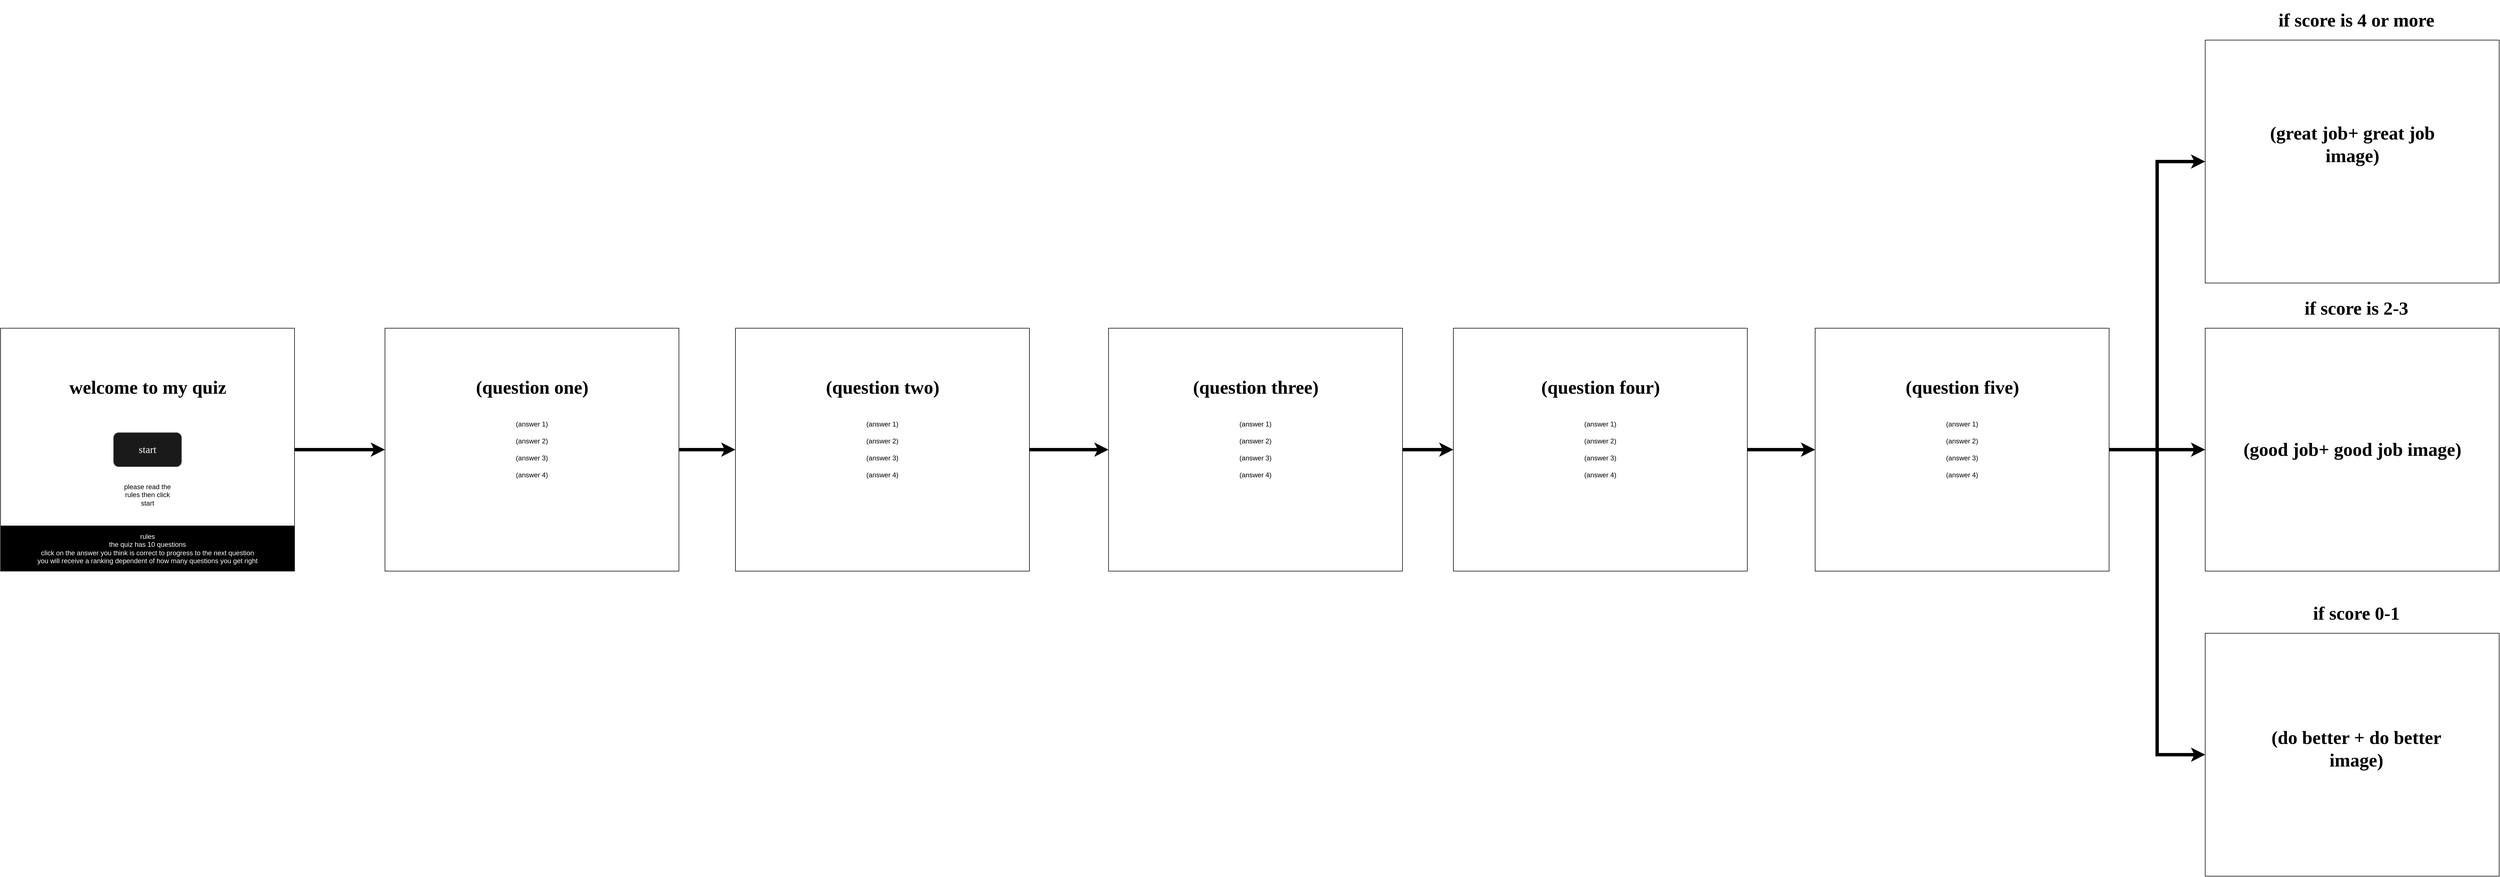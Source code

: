 <mxfile version="21.6.7" type="device">
  <diagram name="Page-1" id="_5hRPUh7dTPgiblnxhnI">
    <mxGraphModel dx="5630" dy="4727" grid="1" gridSize="10" guides="1" tooltips="1" connect="1" arrows="1" fold="1" page="1" pageScale="1" pageWidth="850" pageHeight="1100" math="0" shadow="0">
      <root>
        <mxCell id="0" />
        <mxCell id="1" parent="0" />
        <mxCell id="FopRAKARb_g4g3PPFZj7-8" style="edgeStyle=orthogonalEdgeStyle;rounded=0;orthogonalLoop=1;jettySize=auto;html=1;exitX=1;exitY=0.5;exitDx=0;exitDy=0;entryX=0;entryY=0.5;entryDx=0;entryDy=0;strokeWidth=6;" edge="1" parent="1" source="FopRAKARb_g4g3PPFZj7-1" target="FopRAKARb_g4g3PPFZj7-7">
          <mxGeometry relative="1" as="geometry" />
        </mxCell>
        <mxCell id="FopRAKARb_g4g3PPFZj7-1" value="" style="rounded=0;whiteSpace=wrap;html=1;movable=1;resizable=1;rotatable=1;deletable=1;editable=1;locked=0;connectable=1;fillColor=default;strokeColor=#000000;glass=0;" vertex="1" parent="1">
          <mxGeometry x="-790" y="-830" width="520" height="430" as="geometry" />
        </mxCell>
        <mxCell id="FopRAKARb_g4g3PPFZj7-2" value="&lt;h1&gt;&lt;font face=&quot;Verdana&quot; style=&quot;font-size: 33px;&quot;&gt;welcome to my quiz&lt;/font&gt;&lt;/h1&gt;" style="text;html=1;strokeColor=none;fillColor=none;align=center;verticalAlign=middle;whiteSpace=wrap;rounded=0;" vertex="1" parent="1">
          <mxGeometry x="-727.5" y="-740" width="395" height="30" as="geometry" />
        </mxCell>
        <mxCell id="FopRAKARb_g4g3PPFZj7-4" value="&lt;font face=&quot;Verdana&quot; color=&quot;#ffffff&quot;&gt;&lt;span style=&quot;font-size: 18px;&quot;&gt;start&lt;/span&gt;&lt;/font&gt;" style="rounded=1;whiteSpace=wrap;html=1;fillColor=#1A1A1A;strokeColor=#4D4D4D;movable=1;resizable=1;rotatable=1;deletable=1;editable=1;locked=0;connectable=1;" vertex="1" parent="1">
          <mxGeometry x="-590" y="-645" width="120" height="60" as="geometry" />
        </mxCell>
        <mxCell id="FopRAKARb_g4g3PPFZj7-5" value="please read the rules then click start" style="text;html=1;strokeColor=none;fillColor=none;align=center;verticalAlign=middle;whiteSpace=wrap;rounded=0;" vertex="1" parent="1">
          <mxGeometry x="-575" y="-550" width="90" height="30" as="geometry" />
        </mxCell>
        <mxCell id="FopRAKARb_g4g3PPFZj7-6" value="&lt;font color=&quot;#ffffff&quot;&gt;rules&lt;br&gt;the quiz has 10 questions&lt;br&gt;click on the answer you think is correct to progress to the next question&lt;br&gt;you will receive a ranking dependent of how many questions you get right&lt;br&gt;&lt;/font&gt;" style="rounded=0;whiteSpace=wrap;html=1;fillColor=#000000;" vertex="1" parent="1">
          <mxGeometry x="-790" y="-480" width="520" height="80" as="geometry" />
        </mxCell>
        <mxCell id="FopRAKARb_g4g3PPFZj7-62" style="edgeStyle=orthogonalEdgeStyle;rounded=0;orthogonalLoop=1;jettySize=auto;html=1;entryX=0;entryY=0.5;entryDx=0;entryDy=0;strokeWidth=6;" edge="1" parent="1" source="FopRAKARb_g4g3PPFZj7-7" target="FopRAKARb_g4g3PPFZj7-38">
          <mxGeometry relative="1" as="geometry" />
        </mxCell>
        <mxCell id="FopRAKARb_g4g3PPFZj7-7" value="" style="rounded=0;whiteSpace=wrap;html=1;movable=1;resizable=1;rotatable=1;deletable=1;editable=1;locked=0;connectable=1;fillColor=default;strokeColor=#000000;glass=0;" vertex="1" parent="1">
          <mxGeometry x="-110" y="-830" width="520" height="430" as="geometry" />
        </mxCell>
        <mxCell id="FopRAKARb_g4g3PPFZj7-9" value="&lt;h1&gt;&lt;font face=&quot;Verdana&quot; style=&quot;font-size: 33px;&quot;&gt;(question one)&lt;/font&gt;&lt;/h1&gt;" style="text;html=1;strokeColor=none;fillColor=none;align=center;verticalAlign=middle;whiteSpace=wrap;rounded=0;" vertex="1" parent="1">
          <mxGeometry x="-47.5" y="-740" width="395" height="30" as="geometry" />
        </mxCell>
        <mxCell id="FopRAKARb_g4g3PPFZj7-10" value="(answer 1)" style="text;html=1;strokeColor=none;fillColor=none;align=center;verticalAlign=middle;whiteSpace=wrap;rounded=0;" vertex="1" parent="1">
          <mxGeometry x="120" y="-675" width="60" height="30" as="geometry" />
        </mxCell>
        <mxCell id="FopRAKARb_g4g3PPFZj7-11" value="(answer 2)" style="text;html=1;strokeColor=none;fillColor=none;align=center;verticalAlign=middle;whiteSpace=wrap;rounded=0;" vertex="1" parent="1">
          <mxGeometry x="120" y="-645" width="60" height="30" as="geometry" />
        </mxCell>
        <mxCell id="FopRAKARb_g4g3PPFZj7-12" value="(answer 3)" style="text;html=1;strokeColor=none;fillColor=none;align=center;verticalAlign=middle;whiteSpace=wrap;rounded=0;" vertex="1" parent="1">
          <mxGeometry x="120" y="-615" width="60" height="30" as="geometry" />
        </mxCell>
        <mxCell id="FopRAKARb_g4g3PPFZj7-13" value="(answer 4)" style="text;html=1;strokeColor=none;fillColor=none;align=center;verticalAlign=middle;whiteSpace=wrap;rounded=0;" vertex="1" parent="1">
          <mxGeometry x="120" y="-585" width="60" height="30" as="geometry" />
        </mxCell>
        <mxCell id="FopRAKARb_g4g3PPFZj7-63" style="edgeStyle=orthogonalEdgeStyle;rounded=0;orthogonalLoop=1;jettySize=auto;html=1;strokeWidth=6;" edge="1" parent="1" source="FopRAKARb_g4g3PPFZj7-38" target="FopRAKARb_g4g3PPFZj7-44">
          <mxGeometry relative="1" as="geometry" />
        </mxCell>
        <mxCell id="FopRAKARb_g4g3PPFZj7-38" value="" style="rounded=0;whiteSpace=wrap;html=1;movable=1;resizable=1;rotatable=1;deletable=1;editable=1;locked=0;connectable=1;fillColor=default;strokeColor=#000000;glass=0;" vertex="1" parent="1">
          <mxGeometry x="510" y="-830" width="520" height="430" as="geometry" />
        </mxCell>
        <mxCell id="FopRAKARb_g4g3PPFZj7-39" value="&lt;h1&gt;&lt;font face=&quot;Verdana&quot; style=&quot;font-size: 33px;&quot;&gt;(question two)&lt;/font&gt;&lt;/h1&gt;" style="text;html=1;strokeColor=none;fillColor=none;align=center;verticalAlign=middle;whiteSpace=wrap;rounded=0;" vertex="1" parent="1">
          <mxGeometry x="572.5" y="-740" width="395" height="30" as="geometry" />
        </mxCell>
        <mxCell id="FopRAKARb_g4g3PPFZj7-40" value="(answer 1)" style="text;html=1;strokeColor=none;fillColor=none;align=center;verticalAlign=middle;whiteSpace=wrap;rounded=0;" vertex="1" parent="1">
          <mxGeometry x="740" y="-675" width="60" height="30" as="geometry" />
        </mxCell>
        <mxCell id="FopRAKARb_g4g3PPFZj7-41" value="(answer 2)" style="text;html=1;strokeColor=none;fillColor=none;align=center;verticalAlign=middle;whiteSpace=wrap;rounded=0;" vertex="1" parent="1">
          <mxGeometry x="740" y="-645" width="60" height="30" as="geometry" />
        </mxCell>
        <mxCell id="FopRAKARb_g4g3PPFZj7-42" value="(answer 3)" style="text;html=1;strokeColor=none;fillColor=none;align=center;verticalAlign=middle;whiteSpace=wrap;rounded=0;" vertex="1" parent="1">
          <mxGeometry x="740" y="-615" width="60" height="30" as="geometry" />
        </mxCell>
        <mxCell id="FopRAKARb_g4g3PPFZj7-43" value="(answer 4)" style="text;html=1;strokeColor=none;fillColor=none;align=center;verticalAlign=middle;whiteSpace=wrap;rounded=0;" vertex="1" parent="1">
          <mxGeometry x="740" y="-585" width="60" height="30" as="geometry" />
        </mxCell>
        <mxCell id="FopRAKARb_g4g3PPFZj7-64" style="edgeStyle=orthogonalEdgeStyle;rounded=0;orthogonalLoop=1;jettySize=auto;html=1;strokeWidth=6;" edge="1" parent="1" source="FopRAKARb_g4g3PPFZj7-44" target="FopRAKARb_g4g3PPFZj7-50">
          <mxGeometry relative="1" as="geometry" />
        </mxCell>
        <mxCell id="FopRAKARb_g4g3PPFZj7-44" value="" style="rounded=0;whiteSpace=wrap;html=1;movable=1;resizable=1;rotatable=1;deletable=1;editable=1;locked=0;connectable=1;fillColor=default;strokeColor=#000000;glass=0;" vertex="1" parent="1">
          <mxGeometry x="1170" y="-830" width="520" height="430" as="geometry" />
        </mxCell>
        <mxCell id="FopRAKARb_g4g3PPFZj7-45" value="&lt;h1&gt;&lt;font face=&quot;Verdana&quot; style=&quot;font-size: 33px;&quot;&gt;(question three)&lt;/font&gt;&lt;/h1&gt;" style="text;html=1;strokeColor=none;fillColor=none;align=center;verticalAlign=middle;whiteSpace=wrap;rounded=0;" vertex="1" parent="1">
          <mxGeometry x="1232.5" y="-740" width="395" height="30" as="geometry" />
        </mxCell>
        <mxCell id="FopRAKARb_g4g3PPFZj7-46" value="(answer 1)" style="text;html=1;strokeColor=none;fillColor=none;align=center;verticalAlign=middle;whiteSpace=wrap;rounded=0;" vertex="1" parent="1">
          <mxGeometry x="1400" y="-675" width="60" height="30" as="geometry" />
        </mxCell>
        <mxCell id="FopRAKARb_g4g3PPFZj7-47" value="(answer 2)" style="text;html=1;strokeColor=none;fillColor=none;align=center;verticalAlign=middle;whiteSpace=wrap;rounded=0;" vertex="1" parent="1">
          <mxGeometry x="1400" y="-645" width="60" height="30" as="geometry" />
        </mxCell>
        <mxCell id="FopRAKARb_g4g3PPFZj7-48" value="(answer 3)" style="text;html=1;strokeColor=none;fillColor=none;align=center;verticalAlign=middle;whiteSpace=wrap;rounded=0;" vertex="1" parent="1">
          <mxGeometry x="1400" y="-615" width="60" height="30" as="geometry" />
        </mxCell>
        <mxCell id="FopRAKARb_g4g3PPFZj7-49" value="(answer 4)" style="text;html=1;strokeColor=none;fillColor=none;align=center;verticalAlign=middle;whiteSpace=wrap;rounded=0;" vertex="1" parent="1">
          <mxGeometry x="1400" y="-585" width="60" height="30" as="geometry" />
        </mxCell>
        <mxCell id="FopRAKARb_g4g3PPFZj7-65" style="edgeStyle=orthogonalEdgeStyle;rounded=0;orthogonalLoop=1;jettySize=auto;html=1;entryX=0;entryY=0.5;entryDx=0;entryDy=0;strokeWidth=6;" edge="1" parent="1" source="FopRAKARb_g4g3PPFZj7-50" target="FopRAKARb_g4g3PPFZj7-56">
          <mxGeometry relative="1" as="geometry" />
        </mxCell>
        <mxCell id="FopRAKARb_g4g3PPFZj7-50" value="" style="rounded=0;whiteSpace=wrap;html=1;movable=1;resizable=1;rotatable=1;deletable=1;editable=1;locked=0;connectable=1;fillColor=default;strokeColor=#000000;glass=0;" vertex="1" parent="1">
          <mxGeometry x="1780" y="-830" width="520" height="430" as="geometry" />
        </mxCell>
        <mxCell id="FopRAKARb_g4g3PPFZj7-51" value="&lt;h1&gt;&lt;font face=&quot;Verdana&quot; style=&quot;font-size: 33px;&quot;&gt;(question four)&lt;/font&gt;&lt;/h1&gt;" style="text;html=1;strokeColor=none;fillColor=none;align=center;verticalAlign=middle;whiteSpace=wrap;rounded=0;" vertex="1" parent="1">
          <mxGeometry x="1842.5" y="-740" width="395" height="30" as="geometry" />
        </mxCell>
        <mxCell id="FopRAKARb_g4g3PPFZj7-52" value="(answer 1)" style="text;html=1;strokeColor=none;fillColor=none;align=center;verticalAlign=middle;whiteSpace=wrap;rounded=0;" vertex="1" parent="1">
          <mxGeometry x="2010" y="-675" width="60" height="30" as="geometry" />
        </mxCell>
        <mxCell id="FopRAKARb_g4g3PPFZj7-53" value="(answer 2)" style="text;html=1;strokeColor=none;fillColor=none;align=center;verticalAlign=middle;whiteSpace=wrap;rounded=0;" vertex="1" parent="1">
          <mxGeometry x="2010" y="-645" width="60" height="30" as="geometry" />
        </mxCell>
        <mxCell id="FopRAKARb_g4g3PPFZj7-54" value="(answer 3)" style="text;html=1;strokeColor=none;fillColor=none;align=center;verticalAlign=middle;whiteSpace=wrap;rounded=0;" vertex="1" parent="1">
          <mxGeometry x="2010" y="-615" width="60" height="30" as="geometry" />
        </mxCell>
        <mxCell id="FopRAKARb_g4g3PPFZj7-55" value="(answer 4)" style="text;html=1;strokeColor=none;fillColor=none;align=center;verticalAlign=middle;whiteSpace=wrap;rounded=0;" vertex="1" parent="1">
          <mxGeometry x="2010" y="-585" width="60" height="30" as="geometry" />
        </mxCell>
        <mxCell id="FopRAKARb_g4g3PPFZj7-71" style="edgeStyle=orthogonalEdgeStyle;rounded=0;orthogonalLoop=1;jettySize=auto;html=1;entryX=0;entryY=0.5;entryDx=0;entryDy=0;strokeWidth=6;" edge="1" parent="1" source="FopRAKARb_g4g3PPFZj7-56" target="FopRAKARb_g4g3PPFZj7-66">
          <mxGeometry relative="1" as="geometry" />
        </mxCell>
        <mxCell id="FopRAKARb_g4g3PPFZj7-72" style="edgeStyle=orthogonalEdgeStyle;rounded=0;orthogonalLoop=1;jettySize=auto;html=1;entryX=0;entryY=0.5;entryDx=0;entryDy=0;strokeWidth=6;" edge="1" parent="1" source="FopRAKARb_g4g3PPFZj7-56" target="FopRAKARb_g4g3PPFZj7-67">
          <mxGeometry relative="1" as="geometry" />
        </mxCell>
        <mxCell id="FopRAKARb_g4g3PPFZj7-73" style="edgeStyle=orthogonalEdgeStyle;rounded=0;orthogonalLoop=1;jettySize=auto;html=1;entryX=0;entryY=0.5;entryDx=0;entryDy=0;strokeWidth=6;" edge="1" parent="1" source="FopRAKARb_g4g3PPFZj7-56" target="FopRAKARb_g4g3PPFZj7-70">
          <mxGeometry relative="1" as="geometry" />
        </mxCell>
        <mxCell id="FopRAKARb_g4g3PPFZj7-56" value="" style="rounded=0;whiteSpace=wrap;html=1;movable=1;resizable=1;rotatable=1;deletable=1;editable=1;locked=0;connectable=1;fillColor=default;strokeColor=#000000;glass=0;" vertex="1" parent="1">
          <mxGeometry x="2420" y="-830" width="520" height="430" as="geometry" />
        </mxCell>
        <mxCell id="FopRAKARb_g4g3PPFZj7-57" value="&lt;h1&gt;&lt;font face=&quot;Verdana&quot; style=&quot;font-size: 33px;&quot;&gt;(question five)&lt;/font&gt;&lt;/h1&gt;" style="text;html=1;strokeColor=none;fillColor=none;align=center;verticalAlign=middle;whiteSpace=wrap;rounded=0;" vertex="1" parent="1">
          <mxGeometry x="2482.5" y="-740" width="395" height="30" as="geometry" />
        </mxCell>
        <mxCell id="FopRAKARb_g4g3PPFZj7-58" value="(answer 1)" style="text;html=1;strokeColor=none;fillColor=none;align=center;verticalAlign=middle;whiteSpace=wrap;rounded=0;" vertex="1" parent="1">
          <mxGeometry x="2650" y="-675" width="60" height="30" as="geometry" />
        </mxCell>
        <mxCell id="FopRAKARb_g4g3PPFZj7-59" value="(answer 2)" style="text;html=1;strokeColor=none;fillColor=none;align=center;verticalAlign=middle;whiteSpace=wrap;rounded=0;" vertex="1" parent="1">
          <mxGeometry x="2650" y="-645" width="60" height="30" as="geometry" />
        </mxCell>
        <mxCell id="FopRAKARb_g4g3PPFZj7-60" value="(answer 3)" style="text;html=1;strokeColor=none;fillColor=none;align=center;verticalAlign=middle;whiteSpace=wrap;rounded=0;" vertex="1" parent="1">
          <mxGeometry x="2650" y="-615" width="60" height="30" as="geometry" />
        </mxCell>
        <mxCell id="FopRAKARb_g4g3PPFZj7-61" value="(answer 4)" style="text;html=1;strokeColor=none;fillColor=none;align=center;verticalAlign=middle;whiteSpace=wrap;rounded=0;" vertex="1" parent="1">
          <mxGeometry x="2650" y="-585" width="60" height="30" as="geometry" />
        </mxCell>
        <mxCell id="FopRAKARb_g4g3PPFZj7-66" value="" style="rounded=0;whiteSpace=wrap;html=1;movable=1;resizable=1;rotatable=1;deletable=1;editable=1;locked=0;connectable=1;fillColor=default;strokeColor=#000000;glass=0;" vertex="1" parent="1">
          <mxGeometry x="3110" y="-1340" width="520" height="430" as="geometry" />
        </mxCell>
        <mxCell id="FopRAKARb_g4g3PPFZj7-67" value="" style="rounded=0;whiteSpace=wrap;html=1;movable=1;resizable=1;rotatable=1;deletable=1;editable=1;locked=0;connectable=1;fillColor=default;strokeColor=#000000;glass=0;" vertex="1" parent="1">
          <mxGeometry x="3110" y="-830" width="520" height="430" as="geometry" />
        </mxCell>
        <mxCell id="FopRAKARb_g4g3PPFZj7-70" value="" style="rounded=0;whiteSpace=wrap;html=1;movable=1;resizable=1;rotatable=1;deletable=1;editable=1;locked=0;connectable=1;fillColor=default;strokeColor=#000000;glass=0;" vertex="1" parent="1">
          <mxGeometry x="3110" y="-290" width="520" height="430" as="geometry" />
        </mxCell>
        <mxCell id="FopRAKARb_g4g3PPFZj7-76" value="&lt;h1&gt;&lt;font face=&quot;Verdana&quot; style=&quot;font-size: 33px;&quot;&gt;if score 0-1&lt;/font&gt;&lt;/h1&gt;" style="text;html=1;strokeColor=none;fillColor=none;align=center;verticalAlign=middle;whiteSpace=wrap;rounded=0;" vertex="1" parent="1">
          <mxGeometry x="3180" y="-340" width="395" height="30" as="geometry" />
        </mxCell>
        <mxCell id="FopRAKARb_g4g3PPFZj7-77" value="&lt;h1&gt;&lt;font face=&quot;Verdana&quot; style=&quot;font-size: 33px;&quot;&gt;if score is 2-3&lt;/font&gt;&lt;/h1&gt;" style="text;html=1;strokeColor=none;fillColor=none;align=center;verticalAlign=middle;whiteSpace=wrap;rounded=0;" vertex="1" parent="1">
          <mxGeometry x="3180" y="-880" width="395" height="30" as="geometry" />
        </mxCell>
        <mxCell id="FopRAKARb_g4g3PPFZj7-78" value="&lt;h1&gt;&lt;font face=&quot;Verdana&quot; style=&quot;font-size: 33px;&quot;&gt;if score is 4 or more&lt;/font&gt;&lt;/h1&gt;" style="text;html=1;strokeColor=none;fillColor=none;align=center;verticalAlign=middle;whiteSpace=wrap;rounded=0;" vertex="1" parent="1">
          <mxGeometry x="3180" y="-1390" width="395" height="30" as="geometry" />
        </mxCell>
        <mxCell id="FopRAKARb_g4g3PPFZj7-79" value="&lt;h1&gt;&lt;font face=&quot;Verdana&quot;&gt;&lt;span style=&quot;font-size: 33px;&quot;&gt;(great job+ great job image)&lt;/span&gt;&lt;/font&gt;&lt;/h1&gt;" style="text;html=1;strokeColor=none;fillColor=none;align=center;verticalAlign=middle;whiteSpace=wrap;rounded=0;" vertex="1" parent="1">
          <mxGeometry x="3172.5" y="-1170" width="395" height="30" as="geometry" />
        </mxCell>
        <mxCell id="FopRAKARb_g4g3PPFZj7-80" value="&lt;h1&gt;&lt;font face=&quot;Verdana&quot;&gt;&lt;span style=&quot;font-size: 33px;&quot;&gt;(good job+ good job image)&lt;/span&gt;&lt;/font&gt;&lt;/h1&gt;" style="text;html=1;strokeColor=none;fillColor=none;align=center;verticalAlign=middle;whiteSpace=wrap;rounded=0;" vertex="1" parent="1">
          <mxGeometry x="3172.5" y="-630" width="395" height="30" as="geometry" />
        </mxCell>
        <mxCell id="FopRAKARb_g4g3PPFZj7-81" value="&lt;h1&gt;&lt;font face=&quot;Verdana&quot;&gt;&lt;span style=&quot;font-size: 33px;&quot;&gt;(do better + do better image)&lt;/span&gt;&lt;/font&gt;&lt;/h1&gt;" style="text;html=1;strokeColor=none;fillColor=none;align=center;verticalAlign=middle;whiteSpace=wrap;rounded=0;" vertex="1" parent="1">
          <mxGeometry x="3180" y="-100" width="395" height="30" as="geometry" />
        </mxCell>
      </root>
    </mxGraphModel>
  </diagram>
</mxfile>
